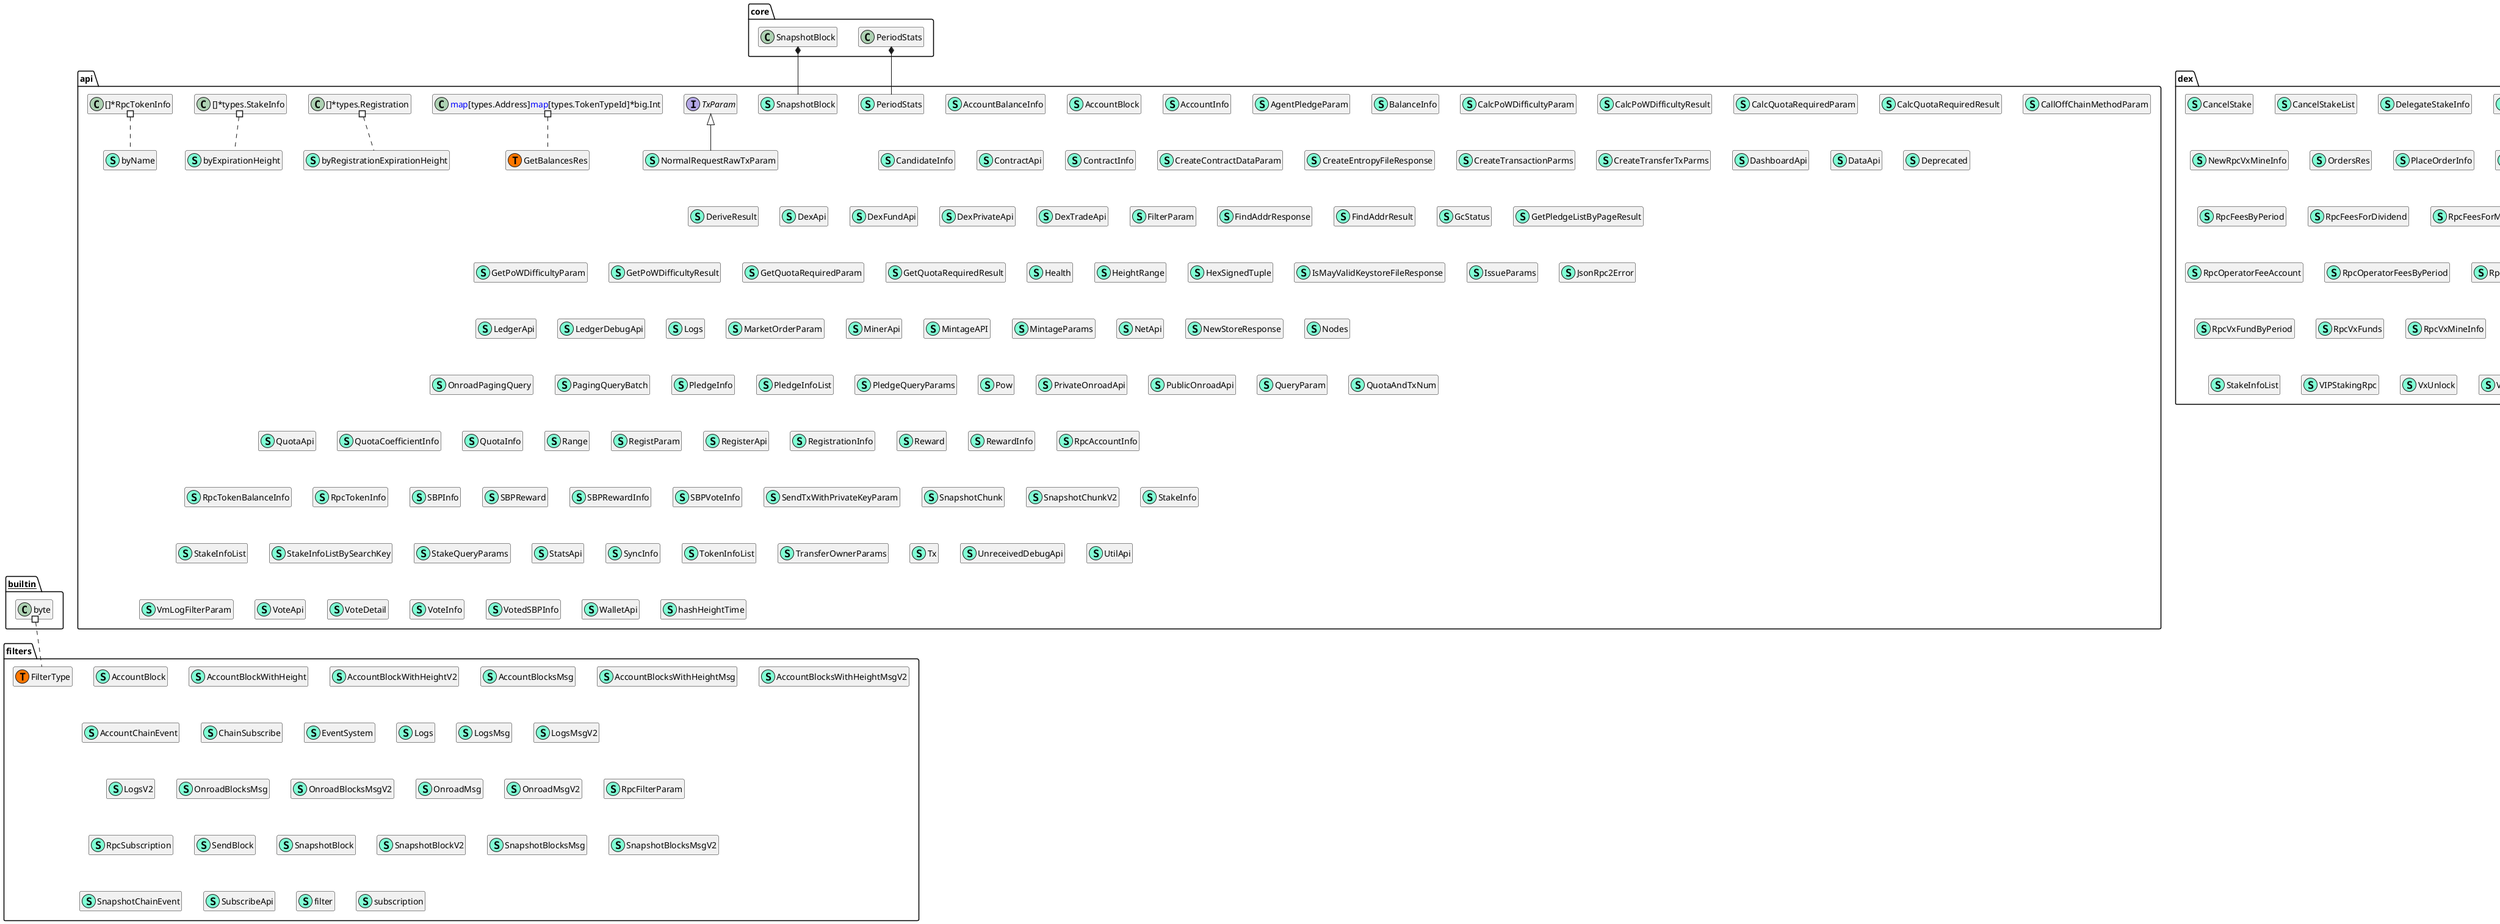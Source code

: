 @startuml
namespace api {
    class AccountBalanceInfo << (S,Aquamarine) >> {
        + TokenInfo *RpcTokenInfo
        + Available string
        + Locked string
        + VxLocked string
        + VxUnlocking string
        + CancellingStake string

    }
    class AccountBlock << (S,Aquamarine) >> {
        + BlockType byte
        + Height string
        + Hash types.Hash
        + PrevHash types.Hash
        + PreviousHash types.Hash
        + AccountAddress types.Address
        + Address types.Address
        + PublicKey []byte
        + Producer types.Address
        + FromAddress types.Address
        + ToAddress types.Address
        + FromBlockHash types.Hash
        + SendBlockHash types.Hash
        + TokenId types.TokenTypeId
        + Amount *string
        + Fee *string
        + Data []byte
        + Difficulty *string
        + Nonce []byte
        + Signature []byte
        + Quota *string
        + QuotaByStake *string
        + QuotaUsed *string
        + TotalQuota *string
        + UtUsed *string
        + LogHash *types.Hash
        + VmLogHash *types.Hash
        + SendBlockList []*AccountBlock
        + TriggeredSendBlockList []*AccountBlock
        + TokenInfo *RpcTokenInfo
        + ConfirmedTimes *string
        + Confirmations *string
        + ConfirmedHash *types.Hash
        + FirstSnapshotHash *types.Hash
        + FirstSnapshotHeight *string
        + ReceiveBlockHeight *string
        + ReceiveBlockHash *types.Hash
        + Timestamp int64

        - addExtraInfo(chain chain.Chain) error

        + RpcToLedgerBlock() (*core.AccountBlock, error)
        + ComputeHash() (*types.Hash, error)

    }
    class AccountInfo << (S,Aquamarine) >> {
        + Address types.Address
        + BlockCount string
        + BalanceInfoMap <font color=blue>map</font>[types.TokenTypeId]*BalanceInfo

    }
    class AgentPledgeParam << (S,Aquamarine) >> {
        + PledgeAddr types.Address
        + BeneficialAddr types.Address
        + Bid uint8
        + StakeHeight string
        + Amount string

    }
    class BalanceInfo << (S,Aquamarine) >> {
        + TokenInfo *RpcTokenInfo
        + Balance string
        + TransactionCount *string

    }
    class CalcPoWDifficultyParam << (S,Aquamarine) >> {
        + SelfAddr types.Address
        + PrevHash types.Hash
        + BlockType byte
        + ToAddr *types.Address
        + Data []byte
        + UseStakeQuota bool
        + Multiple uint16

    }
    class CalcPoWDifficultyResult << (S,Aquamarine) >> {
        + Quota uint64
        + QuotaRequired string
        + Difficulty string
        + UtRequired string
        + Qc *string
        + IsCongestion bool

    }
    class CalcQuotaRequiredParam << (S,Aquamarine) >> {
        + SelfAddr types.Address
        + BlockType byte
        + ToAddr *types.Address
        + Data []byte

    }
    class CalcQuotaRequiredResult << (S,Aquamarine) >> {
        + QuotaRequired string
        + TxNumRequired string

    }
    class CallOffChainMethodParam << (S,Aquamarine) >> {
        + SelfAddr types.Address
        + Addr *types.Address
        + OffChainCode string
        + OffChainCodeBytes []byte
        + Code []byte
        + Data []byte
        + Height *uint64
        + SnapshotHash *types.Hash

    }
    class CandidateInfo << (S,Aquamarine) >> {
        + Name string
        + NodeAddr types.Address
        + VoteNum string

    }
    class ContractApi << (S,Aquamarine) >> {
        - chain chain.Chain
        - vite *vite.Vite
        - cs consensus.Consensus
        - log log15.Logger

        + GetCreateContractParams(abiStr string, params []string) ([]byte, error)
        + GetCreateContractData(param CreateContractDataParam) ([]byte, error)
        + GetCallContractData(abiStr string, methodName string, params []string) ([]byte, error)
        + GetCallOffChainData(abiStr string, offChainName string, params []string) ([]byte, error)
        + GetCreateContractToAddress(selfAddr types.Address, heightStr string, prevHash types.Hash) (*types.Address, error)
        + String() string
        + CreateContractAddress(address types.Address, height string, previousHash types.Hash) (*types.Address, error)
        + GetContractInfo(addr types.Address) (*ContractInfo, error)
        + CallOffChainMethod(param CallOffChainMethodParam) ([]byte, error)
        + Query(param QueryParam) ([]byte, error)
        + GetContractStorage(addr types.Address, prefix string) (<font color=blue>map</font>[string]string, error)
        + GetQuotaByAccount(addr types.Address) (*QuotaInfo, error)
        + GetStakeList(address types.Address, pageIndex int, pageSize int) (*StakeInfoList, error)
        + GetStakeListBySearchKey(snapshotHash types.Hash, lastKey string, size uint64) (*StakeInfoListBySearchKey, error)
        + GetRequiredStakeAmount(qStr string) (*string, error)
        + GetDelegatedStakeInfo(params StakeQueryParams) (*StakeInfo, error)
        + GetSBPList(stakeAddress types.Address) ([]*SBPInfo, error)
        + GetSBPRewardPendingWithdrawal(name string) (*SBPReward, error)
        + GetSBPRewardByTimestamp(timestamp int64) (*SBPRewardInfo, error)
        + GetSBPRewardByCycle(cycle string) (*SBPRewardInfo, error)
        + GetSBP(name string) (*SBPInfo, error)
        + GetSBPVoteList() ([]*SBPVoteInfo, error)
        + GetVotedSBP(addr types.Address) (*VotedSBPInfo, error)
        + GetSBPVoteDetailsByCycle(cycle string) ([]*VoteDetail, error)
        + GetTokenInfoList(pageIndex int, pageSize int) (*TokenInfoList, error)
        + GetTokenInfoById(tokenId types.TokenTypeId) (*RpcTokenInfo, error)
        + GetTokenInfoListByOwner(owner types.Address) ([]*RpcTokenInfo, error)

    }
    class ContractInfo << (S,Aquamarine) >> {
        + Code []byte
        + Gid types.Gid
        + ConfirmTime uint8
        + ResponseLatency uint8
        + SeedCount uint8
        + RandomDegree uint8
        + QuotaRatio uint8
        + QuotaMultiplier uint8

    }
    class CreateContractDataParam << (S,Aquamarine) >> {
        + Gid types.Gid
        + ConfirmTime uint8
        + SeedCount uint8
        + QuotaRatio uint8
        + HexCode string
        + Params []byte

    }
    class CreateEntropyFileResponse << (S,Aquamarine) >> {
        + Mnemonics string
        + PrimaryAddress types.Address
        + FilePath string

    }
    class CreateTransactionParms << (S,Aquamarine) >> {
        + EntropyFile *string
        + Address types.Address
        + ToAddress types.Address
        + TokenId types.TokenTypeId
        + Passphrase string
        + Amount string
        + Data []byte
        + Difficulty *string

    }
    class CreateTransferTxParms << (S,Aquamarine) >> {
        + EntropystoreFile *string
        + SelfAddr types.Address
        + ToAddr types.Address
        + TokenTypeId types.TokenTypeId
        + Passphrase string
        + Amount string
        + Data []byte
        + Difficulty *string

    }
    class DashboardApi << (S,Aquamarine) >> {
        - v *v2.Vite

        + OsInfo(id *string) <font color=blue>map</font>[string]<font color=blue>interface</font>{}
        + ProcessInfo(id *string) <font color=blue>map</font>[string]<font color=blue>interface</font>{}
        + RuntimeInfo(id *string) <font color=blue>map</font>[string]<font color=blue>interface</font>{}
        + NetId() uint

    }
    class DataApi << (S,Aquamarine) >> {
        - chain chain.Chain
        - log log15.Logger

        + String() string
        + GetPledgeListByPage(snapshotHash types.Hash, lastKey string, count uint64) (*GetPledgeListByPageResult, error)
        + GetDexUserFundsByPage(snapshotHash types.Hash, lastAddress string, count int) (*dex.Funds, error)
        + GetDexPledgeListByPage(snapshotHash types.Hash, lastKey string, count int) (*GetPledgeListByPageResult, error)

    }
    class Deprecated << (S,Aquamarine) >> {
        + String() string
        + Hello() (string, error)

    }
    class DeriveResult << (S,Aquamarine) >> {
        + Bip44Path string
        + Address types.Address
        + PrivateKey []byte

    }
    class DexApi << (S,Aquamarine) >> {
        - vite *v2.Vite
        - chain chain.Chain
        - log log15.Logger

        + String() string
        + GetAccountBalanceInfo(addr types.Address, tokenId *types.TokenTypeId) (<font color=blue>map</font>[types.TokenTypeId]*AccountBalanceInfo, error)
        + GetTokenInfo(token types.TokenTypeId) (*dex.RpcDexTokenInfo, error)
        + GetMarketInfo(tradeToken types.TokenTypeId, quoteToken types.TokenTypeId) (*dex.NewRpcMarketInfo, error)
        + GetDividendPoolsInfo() (<font color=blue>map</font>[types.TokenTypeId]*dex.DividendPoolInfo, error)
        + HasStakedForVIP(address types.Address) (bool, error)
        + GetStakedForVIP(address types.Address) (*dex.VIPStakingRpc, error)
        + HasStakedForSVIP(address types.Address) (bool, error)
        + IsDexStopped() (bool, error)
        + GetInviteCode(address types.Address) (uint32, error)
        + GetInviteCodeBinding(address types.Address) (uint32, error)
        + GetInviter(addresses []types.Address) (<font color=blue>map</font>[types.Address]types.Address, error)
        + IsInviteCodeValid(code uint32) (bool, error)
        + IsMarketDelegatedTo(principal types.Address, agent types.Address, tradeToken types.TokenTypeId, quoteToken types.TokenTypeId) (bool, error)
        + GetMiningInfo(periodId uint64) (*dex.NewRpcVxMineInfo, error)
        + GetCurrentMiningInfo() (*dex.NewRpcVxMineInfo, error)
        + GetCurrentFeesValidForMining() (<font color=blue>map</font>[int32]string, error)
        + GetCurrentStakingValidForMining() (string, error)
        + GetOrderById(orderIdStr string) (*dex.RpcOrder, error)
        + GetOrderByTransactionHash(sendHash types.Hash) (*dex.RpcOrder, error)
        + GetOrdersForMarket(tradeToken types.TokenTypeId, quoteToken types.TokenTypeId, side bool, begin int, end int) (*dex.OrdersRes, error)
        + GetVIPStakeInfoList(address types.Address, pageIndex int, pageSize int) (*dex.StakeInfoList, error)
        + GetMiningStakeInfoList(address types.Address, pageIndex int, pageSize int) (*dex.StakeInfoList, error)
        + IsAutoLockMinedVx(address types.Address) (bool, error)
        + GetVxUnlockList(address types.Address, pageIndex int, pageSize int) (*dex.VxUnlockList, error)
        + GetCancelStakeList(address types.Address, pageIndex int, pageSize int) (*dex.CancelStakeList, error)
        + GetPlaceOrderInfo(address types.Address, tradeToken types.TokenTypeId, quoteToken types.TokenTypeId, side bool) (*dex.PlaceOrderInfo, error)

    }
    class DexFundApi << (S,Aquamarine) >> {
        - vite *v2.Vite
        - chain chain.Chain
        - log log15.Logger

        + String() string
        + GetAccountFundInfo(addr types.Address, tokenId *types.TokenTypeId) (<font color=blue>map</font>[types.TokenTypeId]*AccountBalanceInfo, error)
        + GetTokenInfo(token types.TokenTypeId) (*dex.RpcDexTokenInfo, error)
        + GetMarketInfo(tradeToken types.TokenTypeId, quoteToken types.TokenTypeId) (*dex.RpcMarketInfo, error)
        + GetCurrentDividendPools() (<font color=blue>map</font>[types.TokenTypeId]*dex.DividendPoolInfo, error)
        + IsPledgeVip(address types.Address) (bool, error)
        + IsPledgeSuperVip(address types.Address) (bool, error)
        + IsViteXStopped() (bool, error)
        + GetInviterCode(address types.Address) (uint32, error)
        + GetInviteeCode(address types.Address) (uint32, error)
        + IsMarketGrantedToAgent(principal types.Address, agent types.Address, tradeToken types.TokenTypeId, quoteToken types.TokenTypeId) (bool, error)
        + GetCurrentVxMineInfo() (*dex.RpcVxMineInfo, error)
        + GetCurrentFeesForMine() (<font color=blue>map</font>[int32]string, error)
        + GetCurrentPledgeForVxSum() (string, error)

    }
    class DexPrivateApi << (S,Aquamarine) >> {
        - vite *v2.Vite
        - chain chain.Chain
        - log log15.Logger

        + String() string
        + GetOwner() (*types.Address, error)
        + GetTime() (int64, error)
        + GetPeriodId() (uint64, error)
        + GetCurrentDexFees() (*dex.RpcDexFeesByPeriod, error)
        + GetDexFeesByPeriod(periodId uint64) (*dex.RpcDexFeesByPeriod, error)
        + GetCurrentOperatorFees(operator types.Address) (*dex.RpcOperatorFeesByPeriod, error)
        + GetOperatorFeesByPeriod(periodId uint64, operator types.Address) (*dex.RpcOperatorFeesByPeriod, error)
        + GetAllFeesOfAddress(address types.Address) (*dex.RpcUserFees, error)
        + GetAllTotalVxBalance() (*dex.RpcVxFunds, error)
        + GetAllVxBalanceByAddress(address types.Address) (*dex.RpcVxFunds, error)
        + GetVxPoolBalance() (string, error)
        + GetVxBurnBalance() (string, error)
        + GetVIPStakingInfoByAddress(address types.Address) (*dex.VIPStaking, error)
        + GetCurrentMiningStakingAmountByAddress(address types.Address) (<font color=blue>map</font>[string]string, error)
        + GetAllMiningStakingInfoByAddress(address types.Address) (*dex.RpcMiningStakings, error)
        + GetAllMiningStakingInfo() (*dex.RpcMiningStakings, error)
        + GetDexConfig() (<font color=blue>map</font>[string]string, error)
        + GetMinThresholdForTradeAndMining() (<font color=blue>map</font>[int]*dex.RpcThresholdForTradeAndMine, error)
        + GetMarketOrderAmtThreshold() (<font color=blue>map</font>[string]string, error)
        + GetMakerMiningPool(periodId uint64) (string, error)
        + GetLastPeriodIdByJobType(bizType uint8) (uint64, error)
        + GetLastPeriodIdForJobs(bizType uint8) (<font color=blue>map</font>[string]uint64, error)
        + VerifyDexBalance() (*dex.FundVerifyRes, error)
        + IsNormalMiningStarted() (bool, error)
        + GetFirstMiningPeriodId() (uint64, error)
        + GetLastSettledMakerMiningInfo() (<font color=blue>map</font>[string]uint64, error)
        + GetMarketInfoById(marketId int32) (*dex.RpcMarketInfo, error)
        + GetTradeTimestamp() (int64, error)
        + GetDelegateStakeInfoById(id types.Hash) (*dex.DelegateStakeInfo, error)

    }
    class DexTradeApi << (S,Aquamarine) >> {
        - vite *v2.Vite
        - chain chain.Chain
        - log log15.Logger

        + String() string
        + GetOrderById(orderIdStr string) (*dex.RpcOrder, error)
        + GetOrderBySendHash(sendHash types.Hash) (*dex.RpcOrder, error)
        + GetOrdersFromMarket(tradeToken types.TokenTypeId, quoteToken types.TokenTypeId, side bool, begin int, end int) (*dex.OrdersRes, error)
        + GetMarketOrders(param MarketOrderParam) (*dex.OrdersRes, error)
        + GetMarketInfoById(marketId int32) (*dex.RpcMarketInfo, error)
        + GetTimestamp() (int64, error)

    }
    class FilterParam << (S,Aquamarine) >> {
        + AddrRange <font color=blue>map</font>[types.Address]HeightRange
        + Topics [][]types.Hash

    }
    class FindAddrResponse << (S,Aquamarine) >> {
        + EntropyFile string
        + Index uint32

    }
    class FindAddrResult << (S,Aquamarine) >> {
        + EntropyStoreFile string
        + Index uint32

    }
    class GcStatus << (S,Aquamarine) >> {
        + Code uint8
        + Description string
        + ClearedHeight uint64
        + MarkedHeight uint64

    }
    class GetPledgeListByPageResult << (S,Aquamarine) >> {
        + PledgeInfoList []*types.StakeInfo
        + LastKey string

    }
    class GetPoWDifficultyParam << (S,Aquamarine) >> {
        + SelfAddr types.Address
        + PrevHash types.Hash
        + BlockType byte
        + ToAddr *types.Address
        + Data []byte
        + Multiple uint16

    }
    class GetPoWDifficultyResult << (S,Aquamarine) >> {
        + Quota string
        + Difficulty string
        + Qc string
        + IsCongestion bool

    }
    class GetQuotaRequiredParam << (S,Aquamarine) >> {
        + SelfAddr types.Address
        + BlockType byte
        + ToAddr *types.Address
        + Data []byte

    }
    class GetQuotaRequiredResult << (S,Aquamarine) >> {
        + QuotaRequired string

    }
    class Health << (S,Aquamarine) >> {
        - vite *v2.Vite

        + Health() error

    }
    class HeightRange << (S,Aquamarine) >> {
        + FromHeight uint64
        + ToHeight uint64

    }
    class HexSignedTuple << (S,Aquamarine) >> {
        + Message string
        + SignedData string
        + Pubkey string

    }
    class IsMayValidKeystoreFileResponse << (S,Aquamarine) >> {
        + Maybe bool
        + MayAddress types.Address

    }
    class IssueParams << (S,Aquamarine) >> {
        + TokenId types.TokenTypeId
        + Amount string
        + Beneficial types.Address

    }
    class JsonRpc2Error << (S,Aquamarine) >> {
        + Message string
        + Code int

        + Error() string
        + ErrorCode() int

    }
    class LedgerApi << (S,Aquamarine) >> {
        - vite *v2.Vite
        - chain chain.Chain
        - log log15.Logger

        - ledgerChunksToRpcChunks(list []*core.SnapshotChunk) ([]*SnapshotChunk, error)
        - ledgerChunksToRpcChunksV2(list []*core.SnapshotChunk) ([]*SnapshotChunkV2, error)
        - ledgerBlockToRpcBlock(block *core.AccountBlock) (*AccountBlock, error)
        - ledgerBlocksToRpcBlocks(list []*core.AccountBlock) ([]*AccountBlock, error)
        - ledgerSnapshotBlockToRpcBlock(block *core.SnapshotBlock) (*SnapshotBlock, error)
        - ledgerSnapshotBlocksToRpcBlocks(list []*core.SnapshotBlock) ([]*SnapshotBlock, error)
        - getAccountInfoByAddress(addr types.Address) (*core.AccountInfo, error)

        + String() string
        + GetRawBlockByHash(blockHash types.Hash) (*core.AccountBlock, error)
        + GetCompleteBlockByHash(blockHash types.Hash) (*AccountBlock, error)
        + GetBlocksByHashInToken(addr types.Address, originBlockHash *types.Hash, tokenTypeId types.TokenTypeId, count uint64) ([]*AccountBlock, error)
        + GetSnapshotBlockBeforeTime(timestamp int64) (*SnapshotBlock, error)
        + GetVmLogListByHash(logHash types.Hash) (core.VmLogList, error)
        + GetBlocksByHeight(addr types.Address, height <font color=blue>interface</font>{}, count uint64) ([]*AccountBlock, error)
        + GetSnapshotBlockByHash(hash types.Hash) (*SnapshotBlock, error)
        + GetSnapshotBlockByHeight(height <font color=blue>interface</font>{}) (*SnapshotBlock, error)
        + GetSnapshotBlocks(height <font color=blue>interface</font>{}, count int) ([]*SnapshotBlock, error)
        + GetChunks(startHeight <font color=blue>interface</font>{}, endHeight <font color=blue>interface</font>{}) ([]*SnapshotChunk, error)
        + GetSnapshotChainHeight() string
        + GetLatestSnapshotChainHash() *types.Hash
        + GetLatestSnapshotBlock() (*SnapshotBlock, error)
        + GetLatestBlock(addr types.Address) (*AccountBlock, error)
        + GetVmLogList(blockHash types.Hash) (core.VmLogList, error)
        + GetSeed(snapshotHash types.Hash, fromHash types.Hash) (uint64, error)
        + GetChainStatus() []interfaces.DBStatus
        + GetAllUnconfirmedBlocks() []*core.AccountBlock
        + GetUnconfirmedBlocks(addr types.Address) []*core.AccountBlock
        + GetConfirmedBalances(snapshotHash types.Hash, addrList []types.Address, tokenIds []types.TokenTypeId) (GetBalancesRes, error)
        + GetBlockByHash(blockHash types.Hash) (*AccountBlock, error)
        + GetBlocksByHash(addr types.Address, originBlockHash *types.Hash, count uint64) ([]*AccountBlock, error)
        + GetBlockByHeight(addr types.Address, height <font color=blue>interface</font>{}) (*AccountBlock, error)
        + GetBlocksByAccAddr(addr types.Address, index int, count int) ([]*AccountBlock, error)
        + GetAccountByAccAddr(addr types.Address) (*RpcAccountInfo, error)
        + GetAccountBlocks(addr types.Address, originBlockHash *types.Hash, tokenTypeId *types.TokenTypeId, count uint64) ([]*AccountBlock, error)
        + GetAccountBlockByHash(blockHash types.Hash) (*AccountBlock, error)
        + GetAccountBlockByHeight(addr types.Address, height <font color=blue>interface</font>{}) (*AccountBlock, error)
        + GetAccountBlocksByAddress(addr types.Address, index int, count int) ([]*AccountBlock, error)
        + GetAccountBlocksByHeightRange(addr types.Address, start uint64, end uint64) ([]*AccountBlock, error)
        + GetAccountInfoByAddress(addr types.Address) (*AccountInfo, error)
        + GetLatestSnapshotHash() *types.Hash
        + GetLatestAccountBlock(addr types.Address) (*AccountBlock, error)
        + GetVmLogs(blockHash types.Hash) (core.VmLogList, error)
        + SendRawTransaction(block *AccountBlock) error
        + GetUnreceivedBlocksByAddress(address types.Address, index uint64, count uint64) ([]*AccountBlock, error)
        + GetUnreceivedTransactionSummaryByAddress(address types.Address) (*AccountInfo, error)
        + GetUnreceivedBlocksInBatch(queryList []PagingQueryBatch) (<font color=blue>map</font>[types.Address][]*AccountBlock, error)
        + GetUnreceivedTransactionSummaryInBatch(addressList []types.Address) ([]*AccountInfo, error)
        + GetVmLogsByFilter(param VmLogFilterParam) ([]*Logs, error)
        + GetPoWDifficulty(param GetPoWDifficultyParam) (*GetPoWDifficultyResult, error)
        + GetRequiredQuota(param GetQuotaRequiredParam) (*GetQuotaRequiredResult, error)
        + GetChunksV2(startHeight <font color=blue>interface</font>{}, endHeight <font color=blue>interface</font>{}) ([]*SnapshotChunkV2, error)
        + GetUpgradeInfo() (<font color=blue>interface</font>{}, error)

    }
    class LedgerDebugApi << (S,Aquamarine) >> {
        - unreceived *UnreceivedDebugApi

        + String() string

    }
    class Logs << (S,Aquamarine) >> {
        + Log *core.VmLog
        + AccountBlockHash types.Hash
        + AccountHeight string
        + Addr *types.Address

    }
    class MarketOrderParam << (S,Aquamarine) >> {
        + TradeToken types.TokenTypeId
        + QuoteToken types.TokenTypeId
        + SellBegin int
        + SellEnd int
        + BuyBegin int
        + BuyEnd int

    }
    class MinerApi << (S,Aquamarine) >> {
        - vite *v2.Vite
        - chain chain.Chain
        - cs consensus.Consensus

        + String() string
        + Mine() error

    }
    class MintageAPI << (S,Aquamarine) >> {
        - chain chain.Chain
        - vite *v2.Vite
        - log log15.Logger

        + String() string
        + GetMintData(param MintageParams) ([]byte, error)
        + GetIssueData(param IssueParams) ([]byte, error)
        + GetBurnData() ([]byte, error)
        + GetTransferOwnerData(param TransferOwnerParams) ([]byte, error)
        + GetChangeTokenTypeData(tokenId types.TokenTypeId) ([]byte, error)
        + GetTokenInfoList(index int, count int) (*TokenInfoList, error)
        + GetTokenInfoById(tokenId types.TokenTypeId) (*RpcTokenInfo, error)
        + GetTokenInfoListByOwner(owner types.Address) ([]*RpcTokenInfo, error)

    }
    class MintageParams << (S,Aquamarine) >> {
        + TokenName string
        + TokenSymbol string
        + TotalSupply string
        + Decimals uint8
        + IsReIssuable bool
        + MaxSupply string
        + OwnerBurnOnly bool

    }
    class NetApi << (S,Aquamarine) >> {
        - net net.Net
        - log log15.Logger

        + SyncInfo() SyncInfo
        + SyncDetail() net.SyncDetail
        + Peers() net.NodeInfo
        + PeerCount() int
        + NodeInfo() net.NodeInfo
        + Nodes() Nodes

    }
    class NewStoreResponse << (S,Aquamarine) >> {
        + Mnemonic string
        + PrimaryAddr types.Address
        + Filename string

    }
    class Nodes << (S,Aquamarine) >> {
        + Count int
        + Nodes []*vnode.Node

    }
    class NormalRequestRawTxParam << (S,Aquamarine) >> {
        + BlockType byte
        + Height string
        + Hash types.Hash
        + PrevHash types.Hash
        + PreviousHash types.Hash
        + AccountAddress types.Address
        + Address types.Address
        + PublicKey []byte
        + ToAddress types.Address
        + TokenId types.TokenTypeId
        + Amount string
        + Data []byte
        + Difficulty *string
        + Nonce []byte
        + Signature []byte

        + LedgerAccountBlock() (*core.AccountBlock, error)

    }
    class OnroadPagingQuery << (S,Aquamarine) >> {
        + Addr types.Address
        + PageNum uint64
        + PageCount uint64

    }
    class PagingQueryBatch << (S,Aquamarine) >> {
        + Address types.Address
        + PageNumber uint64
        + PageCount uint64

    }
    class PeriodStats << (S,Aquamarine) >> {
        - stime time.Time
        - etime time.Time

    }
    class PledgeInfo << (S,Aquamarine) >> {
        + Amount string
        + BeneficialAddr types.Address
        + WithdrawHeight string
        + WithdrawTime int64
        + Agent bool
        + AgentAddress types.Address
        + Bid uint8
        + Id *types.Hash

    }
    class PledgeInfoList << (S,Aquamarine) >> {
        + TotalPledgeAmount string
        + Count int
        + List []*PledgeInfo

    }
    class PledgeQueryParams << (S,Aquamarine) >> {
        + PledgeAddr types.Address
        + AgentAddr types.Address
        + BeneficialAddr types.Address
        + Bid uint8

    }
    class Pow << (S,Aquamarine) >> {
        - vite *v2.Vite
        - pubKey []byte

        + GetPowNonce(difficulty string, data types.Hash) ([]byte, error)
        + CancelPow(data types.Hash) error
        + GetPowNoncePrivate(address types.Address, height uint64, difficulty string, data types.Hash, timestamp uint64, sig []byte, cnt uint64) ([]byte, error)

    }
    class PrivateOnroadApi << (S,Aquamarine) >> {
        - ledgerApi *LedgerApi

        + String() string
        + GetOnroadBlocksByAddress(address types.Address, index uint64, count uint64) ([]*AccountBlock, error)
        + GetOnroadInfoByAddress(address types.Address) (*RpcAccountInfo, error)
        + GetOnroadBlocksInBatch(queryList []OnroadPagingQuery) (<font color=blue>map</font>[types.Address][]*AccountBlock, error)
        + GetOnroadInfoInBatch(addrList []types.Address) ([]*RpcAccountInfo, error)

    }
    class PublicOnroadApi << (S,Aquamarine) >> {
        - api *PrivateOnroadApi

        + String() string

    }
    class QueryParam << (S,Aquamarine) >> {
        + Addr *types.Address
        + Data []byte
        + Height *uint64
        + SnapshotHash *types.Hash

    }
    class QuotaAndTxNum << (S,Aquamarine) >> {
        + QuotaPerSnapshotBlock string
        + CurrentQuota string
        + CurrentTxNumPerSec string
        + CurrentUt string
        + Utpe string
        + PledgeAmount string

    }
    class QuotaApi << (S,Aquamarine) >> {
        - chain chain.Chain
        - log log15.Logger
        - ledgerApi *LedgerApi

        + String() string
        + GetPledgeData(beneficialAddr types.Address) ([]byte, error)
        + GetCancelPledgeData(beneficialAddr types.Address, amount string) ([]byte, error)
        + GetAgentPledgeData(param AgentPledgeParam) ([]byte, error)
        + GetAgentCancelPledgeData(param AgentPledgeParam) ([]byte, error)
        + GetQuotaUsedList(addr types.Address) ([]types.QuotaInfo, error)
        + GetQuotaCoefficient() (*QuotaCoefficientInfo, error)
        + GetAgentPledgeInfo(params PledgeQueryParams) (*PledgeInfo, error)
        + GetPledgeAmountByUtps(utps string) (*string, error)
        + GetPledgeList(addr types.Address, index int, count int) (*PledgeInfoList, error)
        + GetPledgeBeneficialAmount(addr types.Address) (string, error)
        + GetPledgeQuota(addr types.Address) (*QuotaAndTxNum, error)

    }
    class QuotaCoefficientInfo << (S,Aquamarine) >> {
        + Qc *string
        + GlobalQuota string
        + GlobalUt string
        + IsCongestion bool

    }
    class QuotaInfo << (S,Aquamarine) >> {
        + CurrentQuota string
        + MaxQuota string
        + StakeAmount *string

    }
    class Range << (S,Aquamarine) >> {
        + FromHeight string
        + ToHeight string

        + ToHeightRange() (*HeightRange, error)

    }
    class RegistParam << (S,Aquamarine) >> {
        + Name string
        + Gid *types.Gid

    }
    class RegisterApi << (S,Aquamarine) >> {
        - chain chain.Chain
        - cs consensus.Consensus
        - log log15.Logger

        + String() string
        + GetRegisterData(gid types.Gid, name string, nodeAddr types.Address) ([]byte, error)
        + GetCancelRegisterData(gid types.Gid, name string) ([]byte, error)
        + GetRewardData(gid types.Gid, name string, beneficialAddr types.Address) ([]byte, error)
        + GetUpdateRegistrationData(gid types.Gid, name string, nodeAddr types.Address) ([]byte, error)
        + GetRegistrationList(gid types.Gid, pledgeAddr types.Address) ([]*RegistrationInfo, error)
        + GetAvailableReward(gid types.Gid, name string) (*Reward, error)
        + GetRewardByDay(gid types.Gid, timestamp int64) (<font color=blue>map</font>[string]*Reward, error)
        + GetRewardByIndex(gid types.Gid, indexStr string) (*RewardInfo, error)
        + GetRegistration(name string, gid types.Gid) (*types.Registration, error)
        + GetRegisterPledgeAddrList(paramList []*RegistParam) ([]*types.Address, error)
        + GetCandidateList() ([]*CandidateInfo, error)

    }
    class RegistrationInfo << (S,Aquamarine) >> {
        + Name string
        + NodeAddr types.Address
        + PledgeAddr types.Address
        + RewardWithdrawAddress types.Address
        + PledgeAmount string
        + WithdrawHeight string
        + WithdrawTime int64
        + CancelTime int64

    }
    class Reward << (S,Aquamarine) >> {
        + BlockReward string
        + VoteReward string
        + TotalReward string
        + BlockNum string
        + ExpectedBlockNum string
        + Drained bool

    }
    class RewardInfo << (S,Aquamarine) >> {
        + RewardMap <font color=blue>map</font>[string]*Reward
        + StartTime int64
        + EndTime int64

    }
    class RpcAccountInfo << (S,Aquamarine) >> {
        + AccountAddress types.Address
        + TotalNumber string
        + TokenBalanceInfoMap <font color=blue>map</font>[types.TokenTypeId]*RpcTokenBalanceInfo

    }
    class RpcTokenBalanceInfo << (S,Aquamarine) >> {
        + TokenInfo *RpcTokenInfo
        + TotalAmount string
        + Number *string

    }
    class RpcTokenInfo << (S,Aquamarine) >> {
        + TokenName string
        + TokenSymbol string
        + TotalSupply *string
        + Decimals uint8
        + Owner types.Address
        + TokenId types.TokenTypeId
        + MaxSupply *string
        + OwnerBurnOnly bool
        + IsReIssuable bool
        + Index uint16
        + IsOwnerBurnOnly bool

    }
    class SBPInfo << (S,Aquamarine) >> {
        + Name string
        + BlockProducingAddress types.Address
        + RewardWithdrawAddress types.Address
        + StakeAddr types.Address
        + StakeAmount string
        + ExpirationHeight string
        + ExpirationTime int64
        + RevokeTime int64

    }
    class SBPReward << (S,Aquamarine) >> {
        + BlockReward string
        + VoteReward string
        + TotalReward string
        + BlockNum string
        + ExpectedBlockNum string
        + Drained bool

    }
    class SBPRewardInfo << (S,Aquamarine) >> {
        + RewardMap <font color=blue>map</font>[string]*SBPReward
        + StartTime int64
        + EndTime int64
        + Cycle string

    }
    class SBPVoteInfo << (S,Aquamarine) >> {
        + Name string
        + BlockProducingAddress types.Address
        + VoteNum string

    }
    class SendTxWithPrivateKeyParam << (S,Aquamarine) >> {
        + SelfAddr *types.Address
        + ToAddr *types.Address
        + TokenTypeId types.TokenTypeId
        + PrivateKey *string
        + Amount *string
        + Data []byte
        + Difficulty *string
        + PreBlockHash *types.Hash
        + BlockType byte

    }
    class SnapshotBlock << (S,Aquamarine) >> {
        + Producer types.Address
        + PreviousHash types.Hash
        + NextSeedHash *types.Hash
        + SnapshotData core.SnapshotContent
        + Timestamp int64

    }
    class SnapshotChunk << (S,Aquamarine) >> {
        + AccountBlocks []*core.AccountBlock
        + SnapshotBlock *SnapshotBlock

    }
    class SnapshotChunkV2 << (S,Aquamarine) >> {
        + AccountBlocks []*AccountBlock
        + SnapshotBlock *SnapshotBlock

    }
    class StakeInfo << (S,Aquamarine) >> {
        + Amount string
        + Beneficiary types.Address
        + ExpirationHeight string
        + ExpirationTime int64
        + IsDelegated bool
        + DelegateAddress types.Address
        + StakeAddress types.Address
        + Bid uint8
        + Id *types.Hash

    }
    class StakeInfoList << (S,Aquamarine) >> {
        + StakeAmount string
        + Count int
        + StakeList []*StakeInfo

    }
    class StakeInfoListBySearchKey << (S,Aquamarine) >> {
        + StakingInfoList []*StakeInfo
        + LastKey string

    }
    class StakeQueryParams << (S,Aquamarine) >> {
        + StakeAddress types.Address
        + DelegateAddress types.Address
        + Beneficiary types.Address
        + Bid uint8

    }
    class StatsApi << (S,Aquamarine) >> {
        - cs consensus.Consensus
        - log log15.Logger

        - reIndex(timeIndex core.TimeIndex) (uint64, uint64)

        + String() string
        + Time2Index(t *time.Time, level int) uint64
        + Index2Time(i uint64, level int) <font color=blue>map</font>[string]time.Time
        + GetHourSBPStats(startIdx uint64, endIdx uint64) ([]<font color=blue>map</font>[string]<font color=blue>interface</font>{}, error)
        + GetPeriodSBPStats(startIdx uint64, endIdx uint64) ([]*PeriodStats, error)
        + GetDaySBPStats(startIdx uint64, endIdx uint64) ([]<font color=blue>map</font>[string]<font color=blue>interface</font>{}, error)
        + GetSBP(idx uint64) (<font color=blue>interface</font>{}, error)

    }
    class SyncInfo << (S,Aquamarine) >> {
        + From string
        + To string
        + Current string
        + State uint
        + Status string

    }
    class TokenInfoList << (S,Aquamarine) >> {
        + Count int
        + List []*RpcTokenInfo

    }
    class TransferOwnerParams << (S,Aquamarine) >> {
        + TokenId types.TokenTypeId
        + NewOwner types.Address

    }
    class Tx << (S,Aquamarine) >> {
        - vite *v2.Vite
        - autoTx bool

        - autoSend() 

        + SendRawTx(block *AccountBlock) error
        + SendTxWithPrivateKey(param SendTxWithPrivateKeyParam) (*AccountBlock, error)
        + CalcPoWDifficulty(param CalcPoWDifficultyParam) (*CalcPoWDifficultyResult, error)
        + CalcQuotaRequired(param CalcQuotaRequiredParam) (*CalcQuotaRequiredResult, error)

    }
    interface TxParam  {
        + LedgerAccountBlock() (*core.AccountBlock, error)

    }
    class UnreceivedDebugApi << (S,Aquamarine) >> {
        - manager *onroad.Manager
        - chain chain.Chain

        + GetContractUnreceivedTransactionCount(addr types.Address, gid *types.Gid) (uint64, error)
        + GetContractUnreceivedFrontBlocks(addr types.Address, gid *types.Gid) ([]*AccountBlock, error)

    }
    class UtilApi << (S,Aquamarine) >> {
        - vite *v2.Vite

        + GetPoWNonce(difficulty string, data types.Hash) ([]byte, error)

    }
    class VmLogFilterParam << (S,Aquamarine) >> {
        + AddrRange <font color=blue>map</font>[string]*Range
        + Topics [][]types.Hash

    }
    class VoteApi << (S,Aquamarine) >> {
        - chain chain.Chain
        - cs consensus.Consensus
        - log log15.Logger

        + String() string
        + GetVoteData(gid types.Gid, name string) ([]byte, error)
        + GetCancelVoteData(gid types.Gid) ([]byte, error)
        + GetVoteInfo(gid types.Gid, addr types.Address) (*VoteInfo, error)
        + GetVoteDetails(index *uint64) ([]*consensus.VoteDetails, error)

    }
    class VoteDetail << (S,Aquamarine) >> {
        + Name string
        + VoteNum string
        + CurrentAddr types.Address
        + HistoryAddrList []types.Address
        + VoteMap <font color=blue>map</font>[types.Address]string

    }
    class VoteInfo << (S,Aquamarine) >> {
        + Name string
        + NodeStatus uint8
        + Balance string

    }
    class VotedSBPInfo << (S,Aquamarine) >> {
        + Name string
        + NodeStatus uint8
        + Balance string

    }
    class WalletApi << (S,Aquamarine) >> {
        - wallet *wallet.Manager
        - chain chain.Chain
        - pool pool.Writer
        - consensus generator.Consensus

        + String() string
        + ListAllEntropyFiles() []string
        + ListEntropyFilesInStandardDir() ([]string, error)
        + ListEntropyStoreAddresses(entropyStore string, from uint32, to uint32) ([]types.Address, error)
        + NewMnemonicAndEntropyStore(passphrase string) (*NewStoreResponse, error)
        + DeriveByFullPath(entropyStore string, fullpath string) (*DeriveResult, error)
        + DeriveByIndex(entropyStore string, index uint32) (*DeriveResult, error)
        + RecoverEntropyStoreFromMnemonic(mnemonic string, newPassphrase string) (*NewStoreResponse, error)
        + GlobalCheckAddrUnlocked(addr types.Address) bool
        + IsAddrUnlocked(entropyStore string, addr types.Address) bool
        + RefreshCache() 
        + ExtractMnemonic(entropyStore string, passphrase string) (string, error)
        + FindAddrWithPassphrase(entropyStore string, passphrase string, addr types.Address) (*FindAddrResult, error)
        + FindAddr(entropyStore string, addr types.Address) (*FindAddrResult, error)
        + GlobalFindAddr(addr types.Address) (*FindAddrResult, error)
        + GlobalFindAddrWithPassphrase(addr types.Address, passphrase string) (*FindAddrResult, error)
        + AddEntropyStore(filename string) error
        + SignData(addr types.Address, hexMsg string) (*HexSignedTuple, error)
        + CreateTxWithPassphrase(params CreateTransferTxParms) (*types.Hash, error)
        + SignDataWithPassphrase(addr types.Address, hexMsg string, passphrase string) (*HexSignedTuple, error)
        + IsMayValidKeystoreFile(path string) IsMayValidKeystoreFileResponse
        + GetDataDir() string
        + GetPrivateKey(entropyStore string, passphrase string) (*string, error)
        + GetEntropyFilesInStandardDir() ([]string, error)
        + GetAllEntropyFiles() []string
        + ExportMnemonic(entropyFile string, passphrase string) (string, error)
        + Unlock(entropyFile string, passphrase string) error
        + Lock(entropyFile string) error
        + DeriveAddressesByIndexRange(entropyFile string, startIndex uint32, endIndex uint32) ([]types.Address, error)
        + CreateEntropyFile(passphrase string) (*CreateEntropyFileResponse, error)
        + DeriveAddressByIndex(entropyFile string, index uint32) (*DeriveResult, error)
        + DeriveAddressByPath(entropyFile string, bip44Path string) (*DeriveResult, error)
        + RecoverEntropyFile(mnemonics string, passphrase string) (*CreateEntropyFileResponse, error)
        + IsUnlocked(entropyFile string) bool
        + FindAddressInEntropyFile(entropyFile string, address types.Address) (*FindAddrResponse, error)
        + FindAddress(address types.Address) (*FindAddrResponse, error)
        + CreateTransaction(params CreateTransactionParms) (*types.Hash, error)

    }
    class api.GetBalancesRes << (T, #FF7700) >>  {
    }
    class api.byExpirationHeight << (T, #FF7700) >>  {
    }
    class api.byName << (T, #FF7700) >>  {
    }
    class api.byRegistrationExpirationHeight << (T, #FF7700) >>  {
    }
    class byExpirationHeight << (S,Aquamarine) >> {
        + Len() int
        + Swap(i int, j int) 
        + Less(i int, j int) bool

    }
    class byName << (S,Aquamarine) >> {
        + Len() int
        + Swap(i int, j int) 
        + Less(i int, j int) bool

    }
    class byRegistrationExpirationHeight << (S,Aquamarine) >> {
        + Len() int
        + Swap(i int, j int) 
        + Less(i int, j int) bool

    }
    class hashHeightTime << (S,Aquamarine) >> {
        + Hash string
        + Height uint64
        + Time int64

    }
    class "<font color=blue>map</font>[types.Address]<font color=blue>map</font>[types.TokenTypeId]*big.Int" as fontcolorbluemapfonttypesAddressfontcolorbluemapfonttypesTokenTypeIdbigInt {
        'This class was created so that we can correctly have an alias pointing to this name. Since it contains dots that can break namespaces
    }
    class "[]*types.Registration" as typesRegistration {
        'This class was created so that we can correctly have an alias pointing to this name. Since it contains dots that can break namespaces
    }
    class "[]*types.StakeInfo" as typesStakeInfo {
        'This class was created so that we can correctly have an alias pointing to this name. Since it contains dots that can break namespaces
    }
}
"core.PeriodStats" *-- "api.PeriodStats"
"core.SnapshotBlock" *-- "api.SnapshotBlock"

"api.TxParam" <|-- "api.NormalRequestRawTxParam"

namespace dex {
    class CancelStake << (S,Aquamarine) >> {
        + Amount string
        + ExpirationTime int64
        + ExpirationPeriod uint64

    }
    class CancelStakeList << (S,Aquamarine) >> {
        + CancellingAmount string
        + Count int
        + Cancels []*CancelStake

    }
    class DelegateStakeInfo << (S,Aquamarine) >> {
        + StakeType int
        + Address string
        + Principal string
        + Amount string
        + Status int

    }
    class DividendPoolInfo << (S,Aquamarine) >> {
        + Amount string
        + QuoteTokenType int32
        + TokenInfo *RpcDexTokenInfo

    }
    class Funds << (S,Aquamarine) >> {
        + Funds []*SimpleFund

    }
    class NewRpcMarketInfo << (S,Aquamarine) >> {
        + MarketId int32
        + MarketSymbol string
        + TradeToken string
        + QuoteToken string
        + QuoteTokenType int32
        + TradeTokenDecimals int32
        + QuoteTokenDecimals int32
        + TakerOperatorFeeRate int32
        + MakerOperatorFeeRate int32
        + AllowMining bool
        + Valid bool
        + Owner string
        + Creator string
        + Stopped bool
        + Timestamp int64
        + StableMarket bool

    }
    class NewRpcVxMineInfo << (S,Aquamarine) >> {
        + HistoryMinedSum string
        + Total string
        + FeeMineTotal string
        + FeeMineDetail <font color=blue>map</font>[int32]string
        + StakingMine string
        + MakerMine string

    }
    class OrdersRes << (S,Aquamarine) >> {
        + Orders []*RpcOrder
        + Size int
        + QueryStart core.HashHeight
        + QueryEnd core.HashHeight

    }
    class PlaceOrderInfo << (S,Aquamarine) >> {
        + Available string
        + MinTradeAmount string
        + FeeRate int32
        + Side bool
        + IsVIP bool
        + IsSVIP bool
        + IsInvited bool

    }
    class RpcDexFeesByPeriod << (S,Aquamarine) >> {
        + FeesForDividend []*RpcFeesForDividend
        + FeesForMine []*RpcFeesForMine
        + LastValidPeriod uint64
        + FinishDividend bool
        + FinishMine bool

    }
    class RpcDexTokenInfo << (S,Aquamarine) >> {
        + TokenSymbol string
        + Decimals int32
        + TokenId types.TokenTypeId
        + Index int32
        + Owner types.Address
        + QuoteTokenType int32

    }
    class RpcFeeAccount << (S,Aquamarine) >> {
        + QuoteTokenType int32
        + BaseAmount string
        + InviteBonusAmount string

    }
    class RpcFeesByPeriod << (S,Aquamarine) >> {
        + UserFees []*RpcFeeAccount
        + Period uint64

    }
    class RpcFeesForDividend << (S,Aquamarine) >> {
        + Token string
        + DividendPoolAmount string
        + NotRoll bool

    }
    class RpcFeesForMine << (S,Aquamarine) >> {
        + QuoteTokenType int32
        + BaseAmount string
        + InviteBonusAmount string

    }
    class RpcMarketInfo << (S,Aquamarine) >> {
        + MarketId int32
        + MarketSymbol string
        + TradeToken string
        + QuoteToken string
        + QuoteTokenType int32
        + TradeTokenDecimals int32
        + QuoteTokenDecimals int32
        + TakerBrokerFeeRate int32
        + MakerBrokerFeeRate int32
        + AllowMine bool
        + Valid bool
        + Owner string
        + Creator string
        + Stopped bool
        + Timestamp int64

    }
    class RpcMiningStakingByPeriod << (S,Aquamarine) >> {
        + Period uint64
        + Amount string

    }
    class RpcMiningStakings << (S,Aquamarine) >> {
        + Pledges []*RpcMiningStakingByPeriod

    }
    class RpcOperatorFeeAccount << (S,Aquamarine) >> {
        + Token string
        + MarketFees []*RpcOperatorMarketFee

    }
    class RpcOperatorFeesByPeriod << (S,Aquamarine) >> {
        + OperatorFees []*RpcOperatorFeeAccount

    }
    class RpcOperatorMarketFee << (S,Aquamarine) >> {
        + MarketId int32
        + TakerOperatorFeeRate int32
        + MakerOperatorFeeRate int32
        + Amount string

    }
    class RpcOrder << (S,Aquamarine) >> {
        + Id string
        + Address string
        + MarketId int32
        + Side bool
        + Type int32
        + Price string
        + TakerFeeRate int32
        + MakerFeeRate int32
        + TakerOperatorFeeRate int32
        + MakerOperatorFeeRate int32
        + Quantity string
        + Amount string
        + LockedBuyFee string
        + Status int32
        + CancelReason int32
        + ExecutedQuantity string
        + ExecutedAmount string
        + ExecutedBaseFee string
        + ExecutedOperatorFee string
        + RefundToken string
        + RefundQuantity string
        + Timestamp int64
        + Agent string
        + SendHash string
        + MarketOrderAmtThreshold string

    }
    class RpcThresholdForTradeAndMine << (S,Aquamarine) >> {
        + TradeThreshold string
        + MineThreshold string

    }
    class RpcUserFees << (S,Aquamarine) >> {
        + Fees []*RpcFeesByPeriod

    }
    class RpcVxFundByPeriod << (S,Aquamarine) >> {
        + Amount string
        + Period uint64

    }
    class RpcVxFunds << (S,Aquamarine) >> {
        + Funds []*RpcVxFundByPeriod

    }
    class RpcVxMineInfo << (S,Aquamarine) >> {
        + HistoryMinedSum string
        + Total string
        + FeeMineTotal string
        + FeeMineDetail <font color=blue>map</font>[int32]string
        + PledgeMine string
        + MakerMine string

    }
    class SimpleAccountInfo << (S,Aquamarine) >> {
        + Token string
        + Available string
        + Locked string

    }
    class SimpleFund << (S,Aquamarine) >> {
        + Address string
        + Accounts []*SimpleAccountInfo

    }
    class StakeInfo << (S,Aquamarine) >> {
        + Amount string
        + Beneficiary string
        + ExpirationHeight string
        + ExpirationTime int64
        + IsDelegated bool
        + DelegateAddress string
        + StakeAddress string
        + Bid uint8
        + Id string
        + Principal string

    }
    class StakeInfoList << (S,Aquamarine) >> {
        + StakeAmount string
        + Count int
        + StakeList []*StakeInfo

    }
    class VIPStakingRpc << (S,Aquamarine) >> {
        + Amount string
        + ExpirationHeight string
        + ExpirationTime int64
        + Id string

    }
    class VxUnlock << (S,Aquamarine) >> {
        + Amount string
        + ExpirationTime int64
        + ExpirationPeriod uint64

    }
    class VxUnlockList << (S,Aquamarine) >> {
        + UnlockingAmount string
        + Count int
        + Unlocks []*VxUnlock

    }
}


namespace filters {
    class AccountBlock << (S,Aquamarine) >> {
        + Hash types.Hash
        + Removed bool

    }
    class AccountBlockWithHeight << (S,Aquamarine) >> {
        + Hash types.Hash
        + Height uint64
        + HeightStr string
        + Removed bool

    }
    class AccountBlockWithHeightV2 << (S,Aquamarine) >> {
        + Hash types.Hash
        + Height string
        + Removed bool

    }
    class AccountBlocksMsg << (S,Aquamarine) >> {
        + Blocks []*AccountBlock
        + Id rpc.ID

    }
    class AccountBlocksWithHeightMsg << (S,Aquamarine) >> {
        + Blocks []*AccountBlockWithHeight
        + Id rpc.ID

    }
    class AccountBlocksWithHeightMsgV2 << (S,Aquamarine) >> {
        + Blocks []*AccountBlockWithHeightV2
        + Id rpc.ID

    }
    class AccountChainEvent << (S,Aquamarine) >> {
        + BlockType byte
        + FromBlockHash types.Hash
        + Hash types.Hash
        + Height uint64
        + Addr types.Address
        + ToAddr types.Address
        + Logs []*core.VmLog
        + SendBlockList []*SendBlock

    }
    class ChainSubscribe << (S,Aquamarine) >> {
        - vite *v2.Vite
        - es *EventSystem
        - listenIdList []uint64
        - preDeleteAccountBlocks []*AccountChainEvent

        + Stop() 
        + PrepareInsertAccountBlocks(blocks []*interfaces.VmAccountBlock) error
        + InsertAccountBlocks(blocks []*interfaces.VmAccountBlock) error
        + PrepareInsertSnapshotBlocks(chunks []*core.SnapshotChunk) error
        + InsertSnapshotBlocks(chunks []*core.SnapshotChunk) error
        + PrepareDeleteAccountBlocks(blocks []*core.AccountBlock) error
        + DeleteAccountBlocks(blocks []*core.AccountBlock) error
        + PrepareDeleteSnapshotBlocks(chunks []*core.SnapshotChunk) error
        + DeleteSnapshotBlocks(chunks []*core.SnapshotChunk) error

    }
    class EventSystem << (S,Aquamarine) >> {
        - vite *v2.Vite
        - chain *ChainSubscribe
        - install <font color=blue>chan</font> *subscription
        - uninstall <font color=blue>chan</font> *subscription
        - acCh <font color=blue>chan</font> []*AccountChainEvent
        - acDelCh <font color=blue>chan</font> []*AccountChainEvent
        - sbCh <font color=blue>chan</font> []*SnapshotChainEvent
        - sbDelCh <font color=blue>chan</font> []*SnapshotChainEvent
        - stop <font color=blue>chan</font> <font color=blue>struct</font>{}
        - log log15.Logger

        - eventLoop() 
        - handleSbEvent(filters <font color=blue>map</font>[FilterType]<font color=blue>map</font>[rpc.ID]*{packageName}subscription, sbEvent []*SnapshotChainEvent, removed bool) 
        - handleAcEvent(filters <font color=blue>map</font>[FilterType]<font color=blue>map</font>[rpc.ID]*{packageName}subscription, acEvent []*AccountChainEvent, removed bool) 
        - subscribe(s *subscription) *RpcSubscription

        + Start() 
        + Stop() 
        + SubscribeAccountBlocks(ch <font color=blue>chan</font> []*AccountBlock) *RpcSubscription
        + SubscribeAccountBlocksByAddr(addr types.Address, ch <font color=blue>chan</font> []*AccountBlockWithHeight, ft FilterType) *RpcSubscription
        + SubscribeOnroadBlocksByAddr(addr types.Address, ch <font color=blue>chan</font> []*OnroadMsg, ft FilterType) *RpcSubscription
        + SubscribeSnapshotBlocks(ch <font color=blue>chan</font> []*SnapshotBlock, ft FilterType) *RpcSubscription
        + SubscribeLogs(p *api.FilterParam, ch <font color=blue>chan</font> []*Logs, ft FilterType) *RpcSubscription

    }
    class Logs << (S,Aquamarine) >> {
        + Log *core.VmLog
        + AccountBlockHash types.Hash
        + AccountHeight string
        + Addr *types.Address
        + Removed bool

    }
    class LogsMsg << (S,Aquamarine) >> {
        + Logs []*Logs
        + Id rpc.ID

    }
    class LogsMsgV2 << (S,Aquamarine) >> {
        + Logs []*LogsV2
        + Id rpc.ID

    }
    class LogsV2 << (S,Aquamarine) >> {
        + Log *core.VmLog
        + AccountBlockHash types.Hash
        + AccountHeight string
        + Addr *types.Address
        + Removed bool

    }
    class OnroadBlocksMsg << (S,Aquamarine) >> {
        + Blocks []*OnroadMsg
        + Id rpc.ID

    }
    class OnroadBlocksMsgV2 << (S,Aquamarine) >> {
        + Blocks []*OnroadMsgV2
        + Id rpc.ID

    }
    class OnroadMsg << (S,Aquamarine) >> {
        + Hash types.Hash
        + Closed bool
        + Removed bool

    }
    class OnroadMsgV2 << (S,Aquamarine) >> {
        + Hash types.Hash
        + Received bool
        + Removed bool

    }
    class RpcFilterParam << (S,Aquamarine) >> {
        + AddrRange <font color=blue>map</font>[string]*api.Range
        + Topics [][]types.Hash

    }
    class RpcSubscription << (S,Aquamarine) >> {
        - sub *subscription
        - unSubOnce sync.Once
        - es *EventSystem

        + ID rpc.ID

        + Err() <font color=blue>chan</font> error
        + Unsubscribe() 

    }
    class SendBlock << (S,Aquamarine) >> {
        + Hash types.Hash
        + ToAddr types.Address

    }
    class SnapshotBlock << (S,Aquamarine) >> {
        + Hash types.Hash
        + Height uint64
        + HeightStr string
        + Removed bool

    }
    class SnapshotBlockV2 << (S,Aquamarine) >> {
        + Hash types.Hash
        + Height string
        + Removed bool

    }
    class SnapshotBlocksMsg << (S,Aquamarine) >> {
        + Blocks []*SnapshotBlock
        + Id rpc.ID

    }
    class SnapshotBlocksMsgV2 << (S,Aquamarine) >> {
        + Blocks []*SnapshotBlockV2
        + Id rpc.ID

    }
    class SnapshotChainEvent << (S,Aquamarine) >> {
        + Hash types.Hash
        + Height uint64

    }
    class SubscribeApi << (S,Aquamarine) >> {
        - vite *v2.Vite
        - log log15.Logger
        - filterMap <font color=blue>map</font>[rpc.ID]*filter
        - filterMapMu sync.Mutex
        - eventSystem *EventSystem

        - timeoutLoop() 
        - createSnapshotBlockFilter(ft FilterType) (rpc.ID, error)
        - createAccountBlockFilter() (rpc.ID, error)
        - createAccountBlockFilterByAddress(addr types.Address, ft FilterType) (rpc.ID, error)
        - createUnreceivedBlockFilterByAddress(addr types.Address, ft FilterType) (rpc.ID, error)
        - createVmLogFilter(rangeMap <font color=blue>map</font>[string]*api.Range, topics [][]types.Hash, ft FilterType) (rpc.ID, error)
        - getChangesByFilterId(id rpc.ID) (<font color=blue>interface</font>{}, error)
        - createSnapshotBlockSubscription(ctx context.Context, ft FilterType) (*rpc.Subscription, error)
        - createAccountBlockSubscription(ctx context.Context) (*rpc.Subscription, error)
        - createAccountBlockSubscriptionByAddress(ctx context.Context, addr types.Address, ft FilterType) (*rpc.Subscription, error)
        - createUnreceivedBlockSubscriptionByAddress(ctx context.Context, addr types.Address, ft FilterType) (*rpc.Subscription, error)
        - createVmLogSubscription(ctx context.Context, rangeMap <font color=blue>map</font>[string]*api.Range, topics [][]types.Hash, ft FilterType) (*rpc.Subscription, error)

        + NewSnapshotBlocksFilter() (rpc.ID, error)
        + CreateSnapshotBlockFilter() (rpc.ID, error)
        + NewSnapshotBlockFilter() (rpc.ID, error)
        + NewAccountBlocksFilter() (rpc.ID, error)
        + CreateAccountBlockFilter() (rpc.ID, error)
        + NewAccountBlockFilter() (rpc.ID, error)
        + NewAccountBlocksByAddrFilter(addr types.Address) (rpc.ID, error)
        + CreateAccountBlockFilterByAddress(addr types.Address) (rpc.ID, error)
        + NewAccountBlockByAddressFilter(addr types.Address) (rpc.ID, error)
        + NewOnroadBlocksByAddrFilter(addr types.Address) (rpc.ID, error)
        + CreateUnreceivedBlockFilterByAddress(addr types.Address) (rpc.ID, error)
        + NewUnreceivedBlockByAddressFilter(addr types.Address) (rpc.ID, error)
        + NewLogsFilter(param RpcFilterParam) (rpc.ID, error)
        + CreateVmLogFilter(param api.VmLogFilterParam) (rpc.ID, error)
        + NewVmLogFilter(param api.VmLogFilterParam) (rpc.ID, error)
        + UninstallFilter(id rpc.ID) bool
        + GetFilterChanges(id rpc.ID) (<font color=blue>interface</font>{}, error)
        + GetChangesByFilterId(id rpc.ID) (<font color=blue>interface</font>{}, error)
        + NewSnapshotBlocks(ctx context.Context) (*rpc.Subscription, error)
        + CreateSnapshotBlockSubscription(ctx context.Context) (*rpc.Subscription, error)
        + NewSnapshotBlock(ctx context.Context) (*rpc.Subscription, error)
        + NewAccountBlocks(ctx context.Context) (*rpc.Subscription, error)
        + CreateAccountBlockSubscription(ctx context.Context) (*rpc.Subscription, error)
        + NewAccountBlock(ctx context.Context) (*rpc.Subscription, error)
        + NewAccountBlocksByAddr(ctx context.Context, addr types.Address) (*rpc.Subscription, error)
        + CreateAccountBlockSubscriptionByAddress(ctx context.Context, addr types.Address) (*rpc.Subscription, error)
        + NewAccountBlockByAddress(ctx context.Context, addr types.Address) (*rpc.Subscription, error)
        + NewOnroadBlocksByAddr(ctx context.Context, addr types.Address) (*rpc.Subscription, error)
        + CreateUnreceivedBlockSubscriptionByAddress(ctx context.Context, addr types.Address) (*rpc.Subscription, error)
        + NewUnreceivedBlockByAddress(ctx context.Context, addr types.Address) (*rpc.Subscription, error)
        + NewLogs(ctx context.Context, param RpcFilterParam) (*rpc.Subscription, error)
        + CreateVmlogSubscription(ctx context.Context, param api.VmLogFilterParam) (*rpc.Subscription, error)
        + NewVmLog(ctx context.Context, param api.VmLogFilterParam) (*rpc.Subscription, error)
        + GetLogs(param RpcFilterParam) ([]*Logs, error)

    }
    class filter << (S,Aquamarine) >> {
        - typ FilterType
        - deadline *time.Timer
        - param api.FilterParam
        - s *RpcSubscription
        - blocks []*AccountBlock
        - blocksWithHeight []*AccountBlockWithHeight
        - logs []*Logs
        - snapshotBlocks []*SnapshotBlock
        - onroadMsgs []*OnroadMsg

    }
    class filters.FilterType << (T, #FF7700) >>  {
    }
    class subscription << (S,Aquamarine) >> {
        - id rpc.ID
        - typ FilterType
        - createTime time.Time
        - installed <font color=blue>chan</font> <font color=blue>struct</font>{}
        - err <font color=blue>chan</font> error
        - param *api.FilterParam
        - addr types.Address
        - snapshotBlockCh <font color=blue>chan</font> []*SnapshotBlock
        - accountBlockCh <font color=blue>chan</font> []*AccountBlock
        - accountBlockWithHeightCh <font color=blue>chan</font> []*AccountBlockWithHeight
        - logsCh <font color=blue>chan</font> []*Logs
        - onroadMsgCh <font color=blue>chan</font> []*OnroadMsg

    }
}


"__builtin__.byte" #.. "filters.FilterType"
"api.fontcolorbluemapfonttypesAddressfontcolorbluemapfonttypesTokenTypeIdbigInt" #.. "api.GetBalancesRes"
"api.[]*RpcTokenInfo" #.. "api.byName"
"api.typesRegistration" #.. "api.byRegistrationExpirationHeight"
"api.typesStakeInfo" #.. "api.byExpirationHeight"
hide fields
hide methods
@enduml

